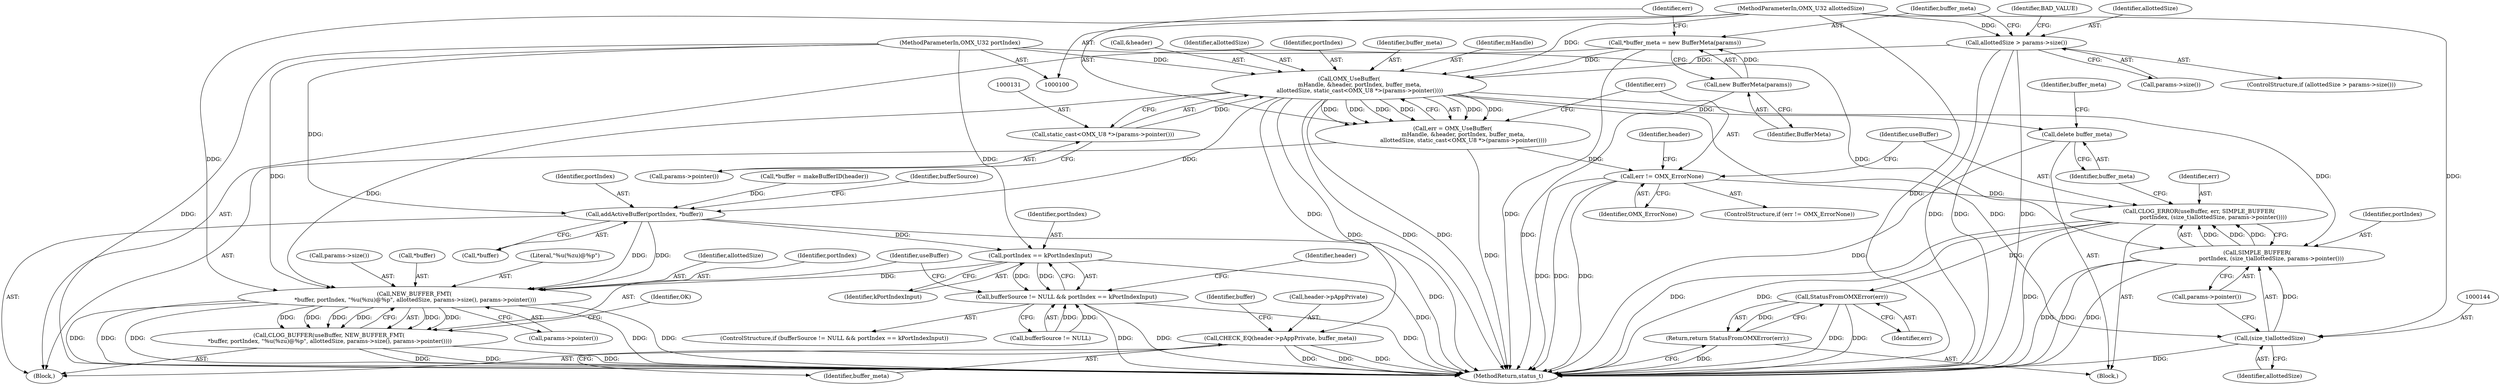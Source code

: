 digraph "1_Android_b351eabb428c7ca85a34513c64601f437923d576_11@pointer" {
"1000123" [label="(Call,OMX_UseBuffer(\n            mHandle, &header, portIndex, buffer_meta,\n            allottedSize, static_cast<OMX_U8 *>(params->pointer())))"];
"1000101" [label="(MethodParameterIn,OMX_U32 portIndex)"];
"1000115" [label="(Call,*buffer_meta = new BufferMeta(params))"];
"1000117" [label="(Call,new BufferMeta(params))"];
"1000108" [label="(Call,allottedSize > params->size())"];
"1000104" [label="(MethodParameterIn,OMX_U32 allottedSize)"];
"1000130" [label="(Call,static_cast<OMX_U8 *>(params->pointer()))"];
"1000121" [label="(Call,err = OMX_UseBuffer(\n            mHandle, &header, portIndex, buffer_meta,\n            allottedSize, static_cast<OMX_U8 *>(params->pointer())))"];
"1000134" [label="(Call,err != OMX_ErrorNone)"];
"1000138" [label="(Call,CLOG_ERROR(useBuffer, err, SIMPLE_BUFFER(\n                portIndex, (size_t)allottedSize, params->pointer())))"];
"1000157" [label="(Call,StatusFromOMXError(err))"];
"1000156" [label="(Return,return StatusFromOMXError(err);)"];
"1000141" [label="(Call,SIMPLE_BUFFER(\n                portIndex, (size_t)allottedSize, params->pointer()))"];
"1000143" [label="(Call,(size_t)allottedSize)"];
"1000147" [label="(Call,delete buffer_meta)"];
"1000159" [label="(Call,CHECK_EQ(header->pAppPrivate, buffer_meta))"];
"1000169" [label="(Call,addActiveBuffer(portIndex, *buffer))"];
"1000179" [label="(Call,portIndex == kPortIndexInput)"];
"1000175" [label="(Call,bufferSource != NULL && portIndex == kPortIndexInput)"];
"1000187" [label="(Call,NEW_BUFFER_FMT(\n *buffer, portIndex, \"%u(%zu)@%p\", allottedSize, params->size(), params->pointer()))"];
"1000185" [label="(Call,CLOG_BUFFER(useBuffer, NEW_BUFFER_FMT(\n *buffer, portIndex, \"%u(%zu)@%p\", allottedSize, params->size(), params->pointer())))"];
"1000158" [label="(Identifier,err)"];
"1000192" [label="(Identifier,allottedSize)"];
"1000169" [label="(Call,addActiveBuffer(portIndex, *buffer))"];
"1000174" [label="(ControlStructure,if (bufferSource != NULL && portIndex == kPortIndexInput))"];
"1000185" [label="(Call,CLOG_BUFFER(useBuffer, NEW_BUFFER_FMT(\n *buffer, portIndex, \"%u(%zu)@%p\", allottedSize, params->size(), params->pointer())))"];
"1000163" [label="(Identifier,buffer_meta)"];
"1000113" [label="(Identifier,BAD_VALUE)"];
"1000187" [label="(Call,NEW_BUFFER_FMT(\n *buffer, portIndex, \"%u(%zu)@%p\", allottedSize, params->size(), params->pointer()))"];
"1000115" [label="(Call,*buffer_meta = new BufferMeta(params))"];
"1000194" [label="(Call,params->pointer())"];
"1000175" [label="(Call,bufferSource != NULL && portIndex == kPortIndexInput)"];
"1000190" [label="(Identifier,portIndex)"];
"1000146" [label="(Call,params->pointer())"];
"1000193" [label="(Call,params->size())"];
"1000108" [label="(Call,allottedSize > params->size())"];
"1000122" [label="(Identifier,err)"];
"1000150" [label="(Identifier,buffer_meta)"];
"1000123" [label="(Call,OMX_UseBuffer(\n            mHandle, &header, portIndex, buffer_meta,\n            allottedSize, static_cast<OMX_U8 *>(params->pointer())))"];
"1000197" [label="(MethodReturn,status_t)"];
"1000147" [label="(Call,delete buffer_meta)"];
"1000177" [label="(Identifier,bufferSource)"];
"1000179" [label="(Call,portIndex == kPortIndexInput)"];
"1000142" [label="(Identifier,portIndex)"];
"1000156" [label="(Return,return StatusFromOMXError(err);)"];
"1000118" [label="(Identifier,BufferMeta)"];
"1000138" [label="(Call,CLOG_ERROR(useBuffer, err, SIMPLE_BUFFER(\n                portIndex, (size_t)allottedSize, params->pointer())))"];
"1000141" [label="(Call,SIMPLE_BUFFER(\n                portIndex, (size_t)allottedSize, params->pointer()))"];
"1000143" [label="(Call,(size_t)allottedSize)"];
"1000181" [label="(Identifier,kPortIndexInput)"];
"1000130" [label="(Call,static_cast<OMX_U8 *>(params->pointer()))"];
"1000171" [label="(Call,*buffer)"];
"1000188" [label="(Call,*buffer)"];
"1000191" [label="(Literal,\"%u(%zu)@%p\")"];
"1000104" [label="(MethodParameterIn,OMX_U32 allottedSize)"];
"1000110" [label="(Call,params->size())"];
"1000134" [label="(Call,err != OMX_ErrorNone)"];
"1000140" [label="(Identifier,err)"];
"1000135" [label="(Identifier,err)"];
"1000137" [label="(Block,)"];
"1000125" [label="(Call,&header)"];
"1000116" [label="(Identifier,buffer_meta)"];
"1000107" [label="(ControlStructure,if (allottedSize > params->size()))"];
"1000121" [label="(Call,err = OMX_UseBuffer(\n            mHandle, &header, portIndex, buffer_meta,\n            allottedSize, static_cast<OMX_U8 *>(params->pointer())))"];
"1000105" [label="(Block,)"];
"1000133" [label="(ControlStructure,if (err != OMX_ErrorNone))"];
"1000159" [label="(Call,CHECK_EQ(header->pAppPrivate, buffer_meta))"];
"1000161" [label="(Identifier,header)"];
"1000170" [label="(Identifier,portIndex)"];
"1000166" [label="(Identifier,buffer)"];
"1000136" [label="(Identifier,OMX_ErrorNone)"];
"1000186" [label="(Identifier,useBuffer)"];
"1000117" [label="(Call,new BufferMeta(params))"];
"1000148" [label="(Identifier,buffer_meta)"];
"1000139" [label="(Identifier,useBuffer)"];
"1000129" [label="(Identifier,allottedSize)"];
"1000157" [label="(Call,StatusFromOMXError(err))"];
"1000164" [label="(Call,*buffer = makeBufferID(header))"];
"1000180" [label="(Identifier,portIndex)"];
"1000176" [label="(Call,bufferSource != NULL)"];
"1000145" [label="(Identifier,allottedSize)"];
"1000127" [label="(Identifier,portIndex)"];
"1000109" [label="(Identifier,allottedSize)"];
"1000101" [label="(MethodParameterIn,OMX_U32 portIndex)"];
"1000196" [label="(Identifier,OK)"];
"1000132" [label="(Call,params->pointer())"];
"1000128" [label="(Identifier,buffer_meta)"];
"1000160" [label="(Call,header->pAppPrivate)"];
"1000124" [label="(Identifier,mHandle)"];
"1000184" [label="(Identifier,header)"];
"1000123" -> "1000121"  [label="AST: "];
"1000123" -> "1000130"  [label="CFG: "];
"1000124" -> "1000123"  [label="AST: "];
"1000125" -> "1000123"  [label="AST: "];
"1000127" -> "1000123"  [label="AST: "];
"1000128" -> "1000123"  [label="AST: "];
"1000129" -> "1000123"  [label="AST: "];
"1000130" -> "1000123"  [label="AST: "];
"1000121" -> "1000123"  [label="CFG: "];
"1000123" -> "1000197"  [label="DDG: "];
"1000123" -> "1000197"  [label="DDG: "];
"1000123" -> "1000197"  [label="DDG: "];
"1000123" -> "1000121"  [label="DDG: "];
"1000123" -> "1000121"  [label="DDG: "];
"1000123" -> "1000121"  [label="DDG: "];
"1000123" -> "1000121"  [label="DDG: "];
"1000123" -> "1000121"  [label="DDG: "];
"1000123" -> "1000121"  [label="DDG: "];
"1000101" -> "1000123"  [label="DDG: "];
"1000115" -> "1000123"  [label="DDG: "];
"1000108" -> "1000123"  [label="DDG: "];
"1000104" -> "1000123"  [label="DDG: "];
"1000130" -> "1000123"  [label="DDG: "];
"1000123" -> "1000141"  [label="DDG: "];
"1000123" -> "1000143"  [label="DDG: "];
"1000123" -> "1000147"  [label="DDG: "];
"1000123" -> "1000159"  [label="DDG: "];
"1000123" -> "1000169"  [label="DDG: "];
"1000123" -> "1000187"  [label="DDG: "];
"1000101" -> "1000100"  [label="AST: "];
"1000101" -> "1000197"  [label="DDG: "];
"1000101" -> "1000141"  [label="DDG: "];
"1000101" -> "1000169"  [label="DDG: "];
"1000101" -> "1000179"  [label="DDG: "];
"1000101" -> "1000187"  [label="DDG: "];
"1000115" -> "1000105"  [label="AST: "];
"1000115" -> "1000117"  [label="CFG: "];
"1000116" -> "1000115"  [label="AST: "];
"1000117" -> "1000115"  [label="AST: "];
"1000122" -> "1000115"  [label="CFG: "];
"1000115" -> "1000197"  [label="DDG: "];
"1000117" -> "1000115"  [label="DDG: "];
"1000117" -> "1000118"  [label="CFG: "];
"1000118" -> "1000117"  [label="AST: "];
"1000117" -> "1000197"  [label="DDG: "];
"1000108" -> "1000107"  [label="AST: "];
"1000108" -> "1000110"  [label="CFG: "];
"1000109" -> "1000108"  [label="AST: "];
"1000110" -> "1000108"  [label="AST: "];
"1000113" -> "1000108"  [label="CFG: "];
"1000116" -> "1000108"  [label="CFG: "];
"1000108" -> "1000197"  [label="DDG: "];
"1000108" -> "1000197"  [label="DDG: "];
"1000108" -> "1000197"  [label="DDG: "];
"1000104" -> "1000108"  [label="DDG: "];
"1000104" -> "1000100"  [label="AST: "];
"1000104" -> "1000197"  [label="DDG: "];
"1000104" -> "1000143"  [label="DDG: "];
"1000104" -> "1000187"  [label="DDG: "];
"1000130" -> "1000132"  [label="CFG: "];
"1000131" -> "1000130"  [label="AST: "];
"1000132" -> "1000130"  [label="AST: "];
"1000121" -> "1000105"  [label="AST: "];
"1000122" -> "1000121"  [label="AST: "];
"1000135" -> "1000121"  [label="CFG: "];
"1000121" -> "1000197"  [label="DDG: "];
"1000121" -> "1000134"  [label="DDG: "];
"1000134" -> "1000133"  [label="AST: "];
"1000134" -> "1000136"  [label="CFG: "];
"1000135" -> "1000134"  [label="AST: "];
"1000136" -> "1000134"  [label="AST: "];
"1000139" -> "1000134"  [label="CFG: "];
"1000161" -> "1000134"  [label="CFG: "];
"1000134" -> "1000197"  [label="DDG: "];
"1000134" -> "1000197"  [label="DDG: "];
"1000134" -> "1000197"  [label="DDG: "];
"1000134" -> "1000138"  [label="DDG: "];
"1000138" -> "1000137"  [label="AST: "];
"1000138" -> "1000141"  [label="CFG: "];
"1000139" -> "1000138"  [label="AST: "];
"1000140" -> "1000138"  [label="AST: "];
"1000141" -> "1000138"  [label="AST: "];
"1000148" -> "1000138"  [label="CFG: "];
"1000138" -> "1000197"  [label="DDG: "];
"1000138" -> "1000197"  [label="DDG: "];
"1000138" -> "1000197"  [label="DDG: "];
"1000141" -> "1000138"  [label="DDG: "];
"1000141" -> "1000138"  [label="DDG: "];
"1000141" -> "1000138"  [label="DDG: "];
"1000138" -> "1000157"  [label="DDG: "];
"1000157" -> "1000156"  [label="AST: "];
"1000157" -> "1000158"  [label="CFG: "];
"1000158" -> "1000157"  [label="AST: "];
"1000156" -> "1000157"  [label="CFG: "];
"1000157" -> "1000197"  [label="DDG: "];
"1000157" -> "1000197"  [label="DDG: "];
"1000157" -> "1000156"  [label="DDG: "];
"1000156" -> "1000137"  [label="AST: "];
"1000197" -> "1000156"  [label="CFG: "];
"1000156" -> "1000197"  [label="DDG: "];
"1000141" -> "1000146"  [label="CFG: "];
"1000142" -> "1000141"  [label="AST: "];
"1000143" -> "1000141"  [label="AST: "];
"1000146" -> "1000141"  [label="AST: "];
"1000141" -> "1000197"  [label="DDG: "];
"1000141" -> "1000197"  [label="DDG: "];
"1000141" -> "1000197"  [label="DDG: "];
"1000143" -> "1000141"  [label="DDG: "];
"1000143" -> "1000145"  [label="CFG: "];
"1000144" -> "1000143"  [label="AST: "];
"1000145" -> "1000143"  [label="AST: "];
"1000146" -> "1000143"  [label="CFG: "];
"1000143" -> "1000197"  [label="DDG: "];
"1000147" -> "1000137"  [label="AST: "];
"1000147" -> "1000148"  [label="CFG: "];
"1000148" -> "1000147"  [label="AST: "];
"1000150" -> "1000147"  [label="CFG: "];
"1000147" -> "1000197"  [label="DDG: "];
"1000159" -> "1000105"  [label="AST: "];
"1000159" -> "1000163"  [label="CFG: "];
"1000160" -> "1000159"  [label="AST: "];
"1000163" -> "1000159"  [label="AST: "];
"1000166" -> "1000159"  [label="CFG: "];
"1000159" -> "1000197"  [label="DDG: "];
"1000159" -> "1000197"  [label="DDG: "];
"1000159" -> "1000197"  [label="DDG: "];
"1000169" -> "1000105"  [label="AST: "];
"1000169" -> "1000171"  [label="CFG: "];
"1000170" -> "1000169"  [label="AST: "];
"1000171" -> "1000169"  [label="AST: "];
"1000177" -> "1000169"  [label="CFG: "];
"1000169" -> "1000197"  [label="DDG: "];
"1000164" -> "1000169"  [label="DDG: "];
"1000169" -> "1000179"  [label="DDG: "];
"1000169" -> "1000187"  [label="DDG: "];
"1000169" -> "1000187"  [label="DDG: "];
"1000179" -> "1000175"  [label="AST: "];
"1000179" -> "1000181"  [label="CFG: "];
"1000180" -> "1000179"  [label="AST: "];
"1000181" -> "1000179"  [label="AST: "];
"1000175" -> "1000179"  [label="CFG: "];
"1000179" -> "1000197"  [label="DDG: "];
"1000179" -> "1000175"  [label="DDG: "];
"1000179" -> "1000175"  [label="DDG: "];
"1000179" -> "1000187"  [label="DDG: "];
"1000175" -> "1000174"  [label="AST: "];
"1000175" -> "1000176"  [label="CFG: "];
"1000176" -> "1000175"  [label="AST: "];
"1000184" -> "1000175"  [label="CFG: "];
"1000186" -> "1000175"  [label="CFG: "];
"1000175" -> "1000197"  [label="DDG: "];
"1000175" -> "1000197"  [label="DDG: "];
"1000175" -> "1000197"  [label="DDG: "];
"1000176" -> "1000175"  [label="DDG: "];
"1000176" -> "1000175"  [label="DDG: "];
"1000187" -> "1000185"  [label="AST: "];
"1000187" -> "1000194"  [label="CFG: "];
"1000188" -> "1000187"  [label="AST: "];
"1000190" -> "1000187"  [label="AST: "];
"1000191" -> "1000187"  [label="AST: "];
"1000192" -> "1000187"  [label="AST: "];
"1000193" -> "1000187"  [label="AST: "];
"1000194" -> "1000187"  [label="AST: "];
"1000185" -> "1000187"  [label="CFG: "];
"1000187" -> "1000197"  [label="DDG: "];
"1000187" -> "1000197"  [label="DDG: "];
"1000187" -> "1000197"  [label="DDG: "];
"1000187" -> "1000197"  [label="DDG: "];
"1000187" -> "1000197"  [label="DDG: "];
"1000187" -> "1000185"  [label="DDG: "];
"1000187" -> "1000185"  [label="DDG: "];
"1000187" -> "1000185"  [label="DDG: "];
"1000187" -> "1000185"  [label="DDG: "];
"1000187" -> "1000185"  [label="DDG: "];
"1000187" -> "1000185"  [label="DDG: "];
"1000185" -> "1000105"  [label="AST: "];
"1000186" -> "1000185"  [label="AST: "];
"1000196" -> "1000185"  [label="CFG: "];
"1000185" -> "1000197"  [label="DDG: "];
"1000185" -> "1000197"  [label="DDG: "];
"1000185" -> "1000197"  [label="DDG: "];
}
